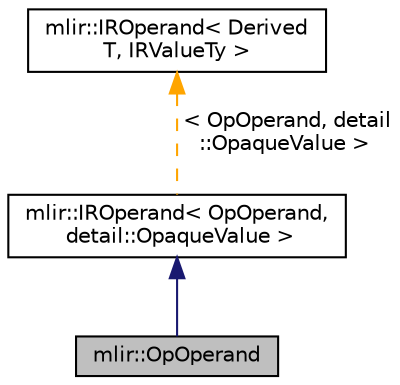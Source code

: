 digraph "mlir::OpOperand"
{
  bgcolor="transparent";
  edge [fontname="Helvetica",fontsize="10",labelfontname="Helvetica",labelfontsize="10"];
  node [fontname="Helvetica",fontsize="10",shape=record];
  Node3 [label="mlir::OpOperand",height=0.2,width=0.4,color="black", fillcolor="grey75", style="filled", fontcolor="black"];
  Node4 -> Node3 [dir="back",color="midnightblue",fontsize="10",style="solid",fontname="Helvetica"];
  Node4 [label="mlir::IROperand\< OpOperand,\l detail::OpaqueValue \>",height=0.2,width=0.4,color="black",URL="$classmlir_1_1IROperand.html"];
  Node5 -> Node4 [dir="back",color="orange",fontsize="10",style="dashed",label=" \< OpOperand, detail\l::OpaqueValue \>" ,fontname="Helvetica"];
  Node5 [label="mlir::IROperand\< Derived\lT, IRValueTy \>",height=0.2,width=0.4,color="black",URL="$classmlir_1_1IROperand.html",tooltip="A reference to a value, suitable for use as an operand of an operation. "];
}
